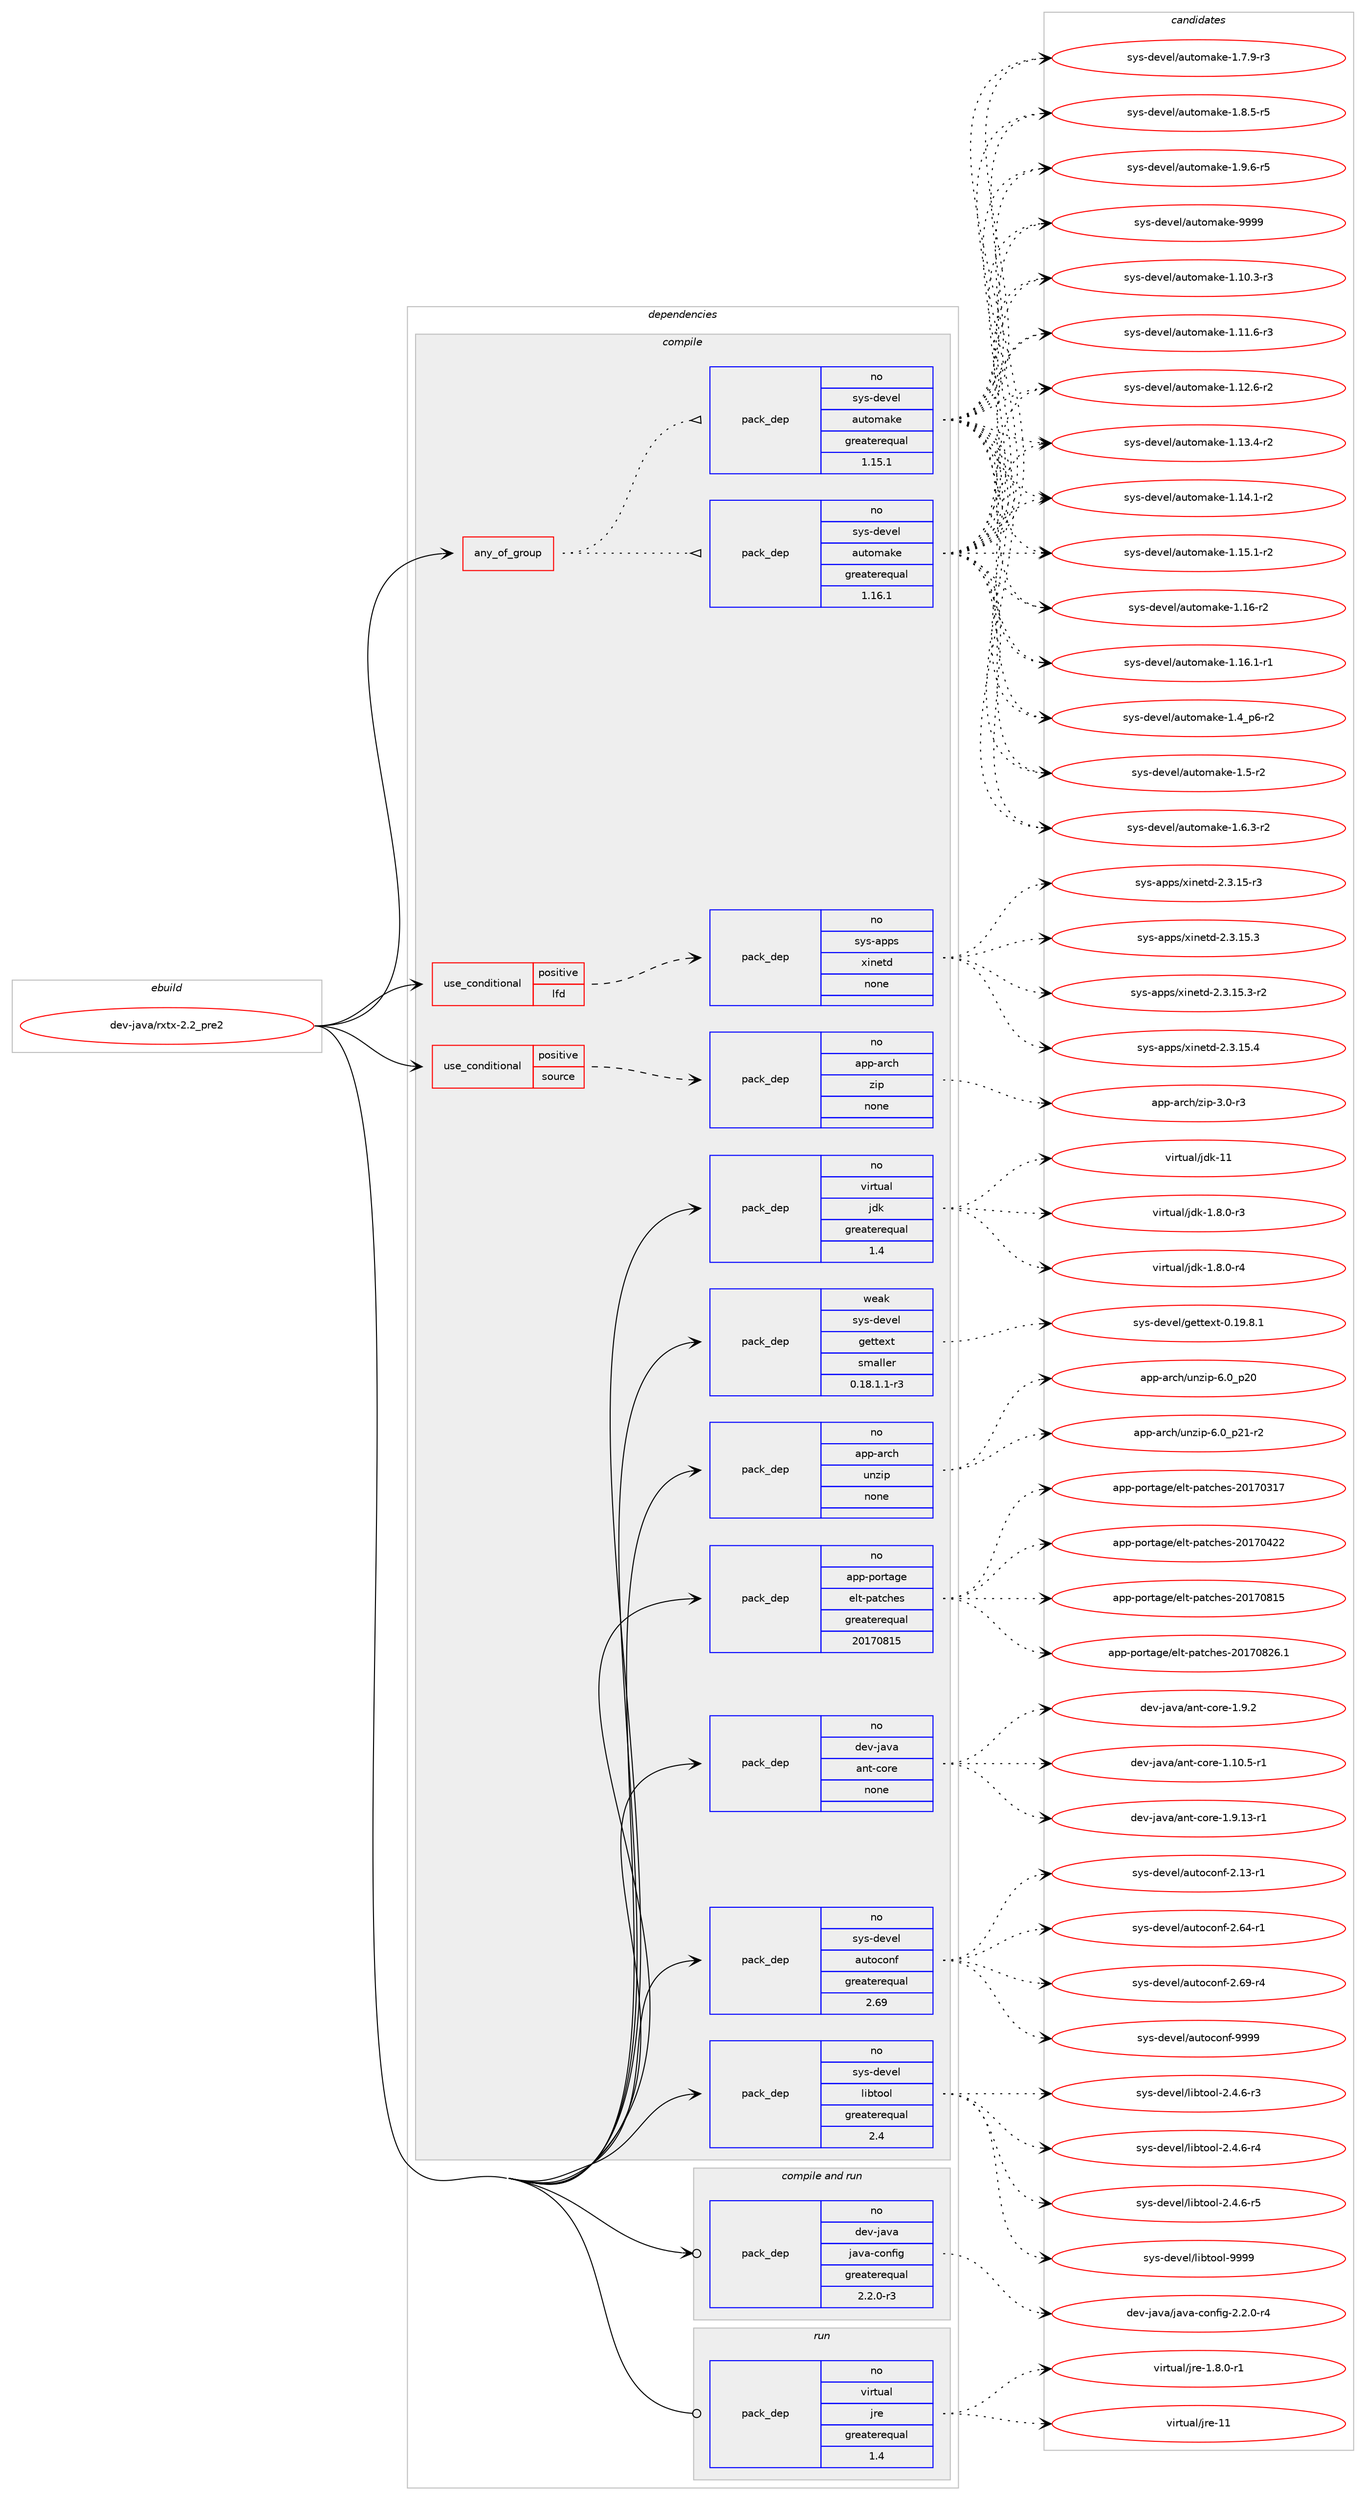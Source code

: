 digraph prolog {

# *************
# Graph options
# *************

newrank=true;
concentrate=true;
compound=true;
graph [rankdir=LR,fontname=Helvetica,fontsize=10,ranksep=1.5];#, ranksep=2.5, nodesep=0.2];
edge  [arrowhead=vee];
node  [fontname=Helvetica,fontsize=10];

# **********
# The ebuild
# **********

subgraph cluster_leftcol {
color=gray;
rank=same;
label=<<i>ebuild</i>>;
id [label="dev-java/rxtx-2.2_pre2", color=red, width=4, href="../dev-java/rxtx-2.2_pre2.svg"];
}

# ****************
# The dependencies
# ****************

subgraph cluster_midcol {
color=gray;
label=<<i>dependencies</i>>;
subgraph cluster_compile {
fillcolor="#eeeeee";
style=filled;
label=<<i>compile</i>>;
subgraph any21896 {
dependency1356655 [label=<<TABLE BORDER="0" CELLBORDER="1" CELLSPACING="0" CELLPADDING="4"><TR><TD CELLPADDING="10">any_of_group</TD></TR></TABLE>>, shape=none, color=red];subgraph pack970970 {
dependency1356656 [label=<<TABLE BORDER="0" CELLBORDER="1" CELLSPACING="0" CELLPADDING="4" WIDTH="220"><TR><TD ROWSPAN="6" CELLPADDING="30">pack_dep</TD></TR><TR><TD WIDTH="110">no</TD></TR><TR><TD>sys-devel</TD></TR><TR><TD>automake</TD></TR><TR><TD>greaterequal</TD></TR><TR><TD>1.16.1</TD></TR></TABLE>>, shape=none, color=blue];
}
dependency1356655:e -> dependency1356656:w [weight=20,style="dotted",arrowhead="oinv"];
subgraph pack970971 {
dependency1356657 [label=<<TABLE BORDER="0" CELLBORDER="1" CELLSPACING="0" CELLPADDING="4" WIDTH="220"><TR><TD ROWSPAN="6" CELLPADDING="30">pack_dep</TD></TR><TR><TD WIDTH="110">no</TD></TR><TR><TD>sys-devel</TD></TR><TR><TD>automake</TD></TR><TR><TD>greaterequal</TD></TR><TR><TD>1.15.1</TD></TR></TABLE>>, shape=none, color=blue];
}
dependency1356655:e -> dependency1356657:w [weight=20,style="dotted",arrowhead="oinv"];
}
id:e -> dependency1356655:w [weight=20,style="solid",arrowhead="vee"];
subgraph cond363237 {
dependency1356658 [label=<<TABLE BORDER="0" CELLBORDER="1" CELLSPACING="0" CELLPADDING="4"><TR><TD ROWSPAN="3" CELLPADDING="10">use_conditional</TD></TR><TR><TD>positive</TD></TR><TR><TD>lfd</TD></TR></TABLE>>, shape=none, color=red];
subgraph pack970972 {
dependency1356659 [label=<<TABLE BORDER="0" CELLBORDER="1" CELLSPACING="0" CELLPADDING="4" WIDTH="220"><TR><TD ROWSPAN="6" CELLPADDING="30">pack_dep</TD></TR><TR><TD WIDTH="110">no</TD></TR><TR><TD>sys-apps</TD></TR><TR><TD>xinetd</TD></TR><TR><TD>none</TD></TR><TR><TD></TD></TR></TABLE>>, shape=none, color=blue];
}
dependency1356658:e -> dependency1356659:w [weight=20,style="dashed",arrowhead="vee"];
}
id:e -> dependency1356658:w [weight=20,style="solid",arrowhead="vee"];
subgraph cond363238 {
dependency1356660 [label=<<TABLE BORDER="0" CELLBORDER="1" CELLSPACING="0" CELLPADDING="4"><TR><TD ROWSPAN="3" CELLPADDING="10">use_conditional</TD></TR><TR><TD>positive</TD></TR><TR><TD>source</TD></TR></TABLE>>, shape=none, color=red];
subgraph pack970973 {
dependency1356661 [label=<<TABLE BORDER="0" CELLBORDER="1" CELLSPACING="0" CELLPADDING="4" WIDTH="220"><TR><TD ROWSPAN="6" CELLPADDING="30">pack_dep</TD></TR><TR><TD WIDTH="110">no</TD></TR><TR><TD>app-arch</TD></TR><TR><TD>zip</TD></TR><TR><TD>none</TD></TR><TR><TD></TD></TR></TABLE>>, shape=none, color=blue];
}
dependency1356660:e -> dependency1356661:w [weight=20,style="dashed",arrowhead="vee"];
}
id:e -> dependency1356660:w [weight=20,style="solid",arrowhead="vee"];
subgraph pack970974 {
dependency1356662 [label=<<TABLE BORDER="0" CELLBORDER="1" CELLSPACING="0" CELLPADDING="4" WIDTH="220"><TR><TD ROWSPAN="6" CELLPADDING="30">pack_dep</TD></TR><TR><TD WIDTH="110">no</TD></TR><TR><TD>app-arch</TD></TR><TR><TD>unzip</TD></TR><TR><TD>none</TD></TR><TR><TD></TD></TR></TABLE>>, shape=none, color=blue];
}
id:e -> dependency1356662:w [weight=20,style="solid",arrowhead="vee"];
subgraph pack970975 {
dependency1356663 [label=<<TABLE BORDER="0" CELLBORDER="1" CELLSPACING="0" CELLPADDING="4" WIDTH="220"><TR><TD ROWSPAN="6" CELLPADDING="30">pack_dep</TD></TR><TR><TD WIDTH="110">no</TD></TR><TR><TD>app-portage</TD></TR><TR><TD>elt-patches</TD></TR><TR><TD>greaterequal</TD></TR><TR><TD>20170815</TD></TR></TABLE>>, shape=none, color=blue];
}
id:e -> dependency1356663:w [weight=20,style="solid",arrowhead="vee"];
subgraph pack970976 {
dependency1356664 [label=<<TABLE BORDER="0" CELLBORDER="1" CELLSPACING="0" CELLPADDING="4" WIDTH="220"><TR><TD ROWSPAN="6" CELLPADDING="30">pack_dep</TD></TR><TR><TD WIDTH="110">no</TD></TR><TR><TD>dev-java</TD></TR><TR><TD>ant-core</TD></TR><TR><TD>none</TD></TR><TR><TD></TD></TR></TABLE>>, shape=none, color=blue];
}
id:e -> dependency1356664:w [weight=20,style="solid",arrowhead="vee"];
subgraph pack970977 {
dependency1356665 [label=<<TABLE BORDER="0" CELLBORDER="1" CELLSPACING="0" CELLPADDING="4" WIDTH="220"><TR><TD ROWSPAN="6" CELLPADDING="30">pack_dep</TD></TR><TR><TD WIDTH="110">no</TD></TR><TR><TD>sys-devel</TD></TR><TR><TD>autoconf</TD></TR><TR><TD>greaterequal</TD></TR><TR><TD>2.69</TD></TR></TABLE>>, shape=none, color=blue];
}
id:e -> dependency1356665:w [weight=20,style="solid",arrowhead="vee"];
subgraph pack970978 {
dependency1356666 [label=<<TABLE BORDER="0" CELLBORDER="1" CELLSPACING="0" CELLPADDING="4" WIDTH="220"><TR><TD ROWSPAN="6" CELLPADDING="30">pack_dep</TD></TR><TR><TD WIDTH="110">no</TD></TR><TR><TD>sys-devel</TD></TR><TR><TD>libtool</TD></TR><TR><TD>greaterequal</TD></TR><TR><TD>2.4</TD></TR></TABLE>>, shape=none, color=blue];
}
id:e -> dependency1356666:w [weight=20,style="solid",arrowhead="vee"];
subgraph pack970979 {
dependency1356667 [label=<<TABLE BORDER="0" CELLBORDER="1" CELLSPACING="0" CELLPADDING="4" WIDTH="220"><TR><TD ROWSPAN="6" CELLPADDING="30">pack_dep</TD></TR><TR><TD WIDTH="110">no</TD></TR><TR><TD>virtual</TD></TR><TR><TD>jdk</TD></TR><TR><TD>greaterequal</TD></TR><TR><TD>1.4</TD></TR></TABLE>>, shape=none, color=blue];
}
id:e -> dependency1356667:w [weight=20,style="solid",arrowhead="vee"];
subgraph pack970980 {
dependency1356668 [label=<<TABLE BORDER="0" CELLBORDER="1" CELLSPACING="0" CELLPADDING="4" WIDTH="220"><TR><TD ROWSPAN="6" CELLPADDING="30">pack_dep</TD></TR><TR><TD WIDTH="110">weak</TD></TR><TR><TD>sys-devel</TD></TR><TR><TD>gettext</TD></TR><TR><TD>smaller</TD></TR><TR><TD>0.18.1.1-r3</TD></TR></TABLE>>, shape=none, color=blue];
}
id:e -> dependency1356668:w [weight=20,style="solid",arrowhead="vee"];
}
subgraph cluster_compileandrun {
fillcolor="#eeeeee";
style=filled;
label=<<i>compile and run</i>>;
subgraph pack970981 {
dependency1356669 [label=<<TABLE BORDER="0" CELLBORDER="1" CELLSPACING="0" CELLPADDING="4" WIDTH="220"><TR><TD ROWSPAN="6" CELLPADDING="30">pack_dep</TD></TR><TR><TD WIDTH="110">no</TD></TR><TR><TD>dev-java</TD></TR><TR><TD>java-config</TD></TR><TR><TD>greaterequal</TD></TR><TR><TD>2.2.0-r3</TD></TR></TABLE>>, shape=none, color=blue];
}
id:e -> dependency1356669:w [weight=20,style="solid",arrowhead="odotvee"];
}
subgraph cluster_run {
fillcolor="#eeeeee";
style=filled;
label=<<i>run</i>>;
subgraph pack970982 {
dependency1356670 [label=<<TABLE BORDER="0" CELLBORDER="1" CELLSPACING="0" CELLPADDING="4" WIDTH="220"><TR><TD ROWSPAN="6" CELLPADDING="30">pack_dep</TD></TR><TR><TD WIDTH="110">no</TD></TR><TR><TD>virtual</TD></TR><TR><TD>jre</TD></TR><TR><TD>greaterequal</TD></TR><TR><TD>1.4</TD></TR></TABLE>>, shape=none, color=blue];
}
id:e -> dependency1356670:w [weight=20,style="solid",arrowhead="odot"];
}
}

# **************
# The candidates
# **************

subgraph cluster_choices {
rank=same;
color=gray;
label=<<i>candidates</i>>;

subgraph choice970970 {
color=black;
nodesep=1;
choice11512111545100101118101108479711711611110997107101454946494846514511451 [label="sys-devel/automake-1.10.3-r3", color=red, width=4,href="../sys-devel/automake-1.10.3-r3.svg"];
choice11512111545100101118101108479711711611110997107101454946494946544511451 [label="sys-devel/automake-1.11.6-r3", color=red, width=4,href="../sys-devel/automake-1.11.6-r3.svg"];
choice11512111545100101118101108479711711611110997107101454946495046544511450 [label="sys-devel/automake-1.12.6-r2", color=red, width=4,href="../sys-devel/automake-1.12.6-r2.svg"];
choice11512111545100101118101108479711711611110997107101454946495146524511450 [label="sys-devel/automake-1.13.4-r2", color=red, width=4,href="../sys-devel/automake-1.13.4-r2.svg"];
choice11512111545100101118101108479711711611110997107101454946495246494511450 [label="sys-devel/automake-1.14.1-r2", color=red, width=4,href="../sys-devel/automake-1.14.1-r2.svg"];
choice11512111545100101118101108479711711611110997107101454946495346494511450 [label="sys-devel/automake-1.15.1-r2", color=red, width=4,href="../sys-devel/automake-1.15.1-r2.svg"];
choice1151211154510010111810110847971171161111099710710145494649544511450 [label="sys-devel/automake-1.16-r2", color=red, width=4,href="../sys-devel/automake-1.16-r2.svg"];
choice11512111545100101118101108479711711611110997107101454946495446494511449 [label="sys-devel/automake-1.16.1-r1", color=red, width=4,href="../sys-devel/automake-1.16.1-r1.svg"];
choice115121115451001011181011084797117116111109971071014549465295112544511450 [label="sys-devel/automake-1.4_p6-r2", color=red, width=4,href="../sys-devel/automake-1.4_p6-r2.svg"];
choice11512111545100101118101108479711711611110997107101454946534511450 [label="sys-devel/automake-1.5-r2", color=red, width=4,href="../sys-devel/automake-1.5-r2.svg"];
choice115121115451001011181011084797117116111109971071014549465446514511450 [label="sys-devel/automake-1.6.3-r2", color=red, width=4,href="../sys-devel/automake-1.6.3-r2.svg"];
choice115121115451001011181011084797117116111109971071014549465546574511451 [label="sys-devel/automake-1.7.9-r3", color=red, width=4,href="../sys-devel/automake-1.7.9-r3.svg"];
choice115121115451001011181011084797117116111109971071014549465646534511453 [label="sys-devel/automake-1.8.5-r5", color=red, width=4,href="../sys-devel/automake-1.8.5-r5.svg"];
choice115121115451001011181011084797117116111109971071014549465746544511453 [label="sys-devel/automake-1.9.6-r5", color=red, width=4,href="../sys-devel/automake-1.9.6-r5.svg"];
choice115121115451001011181011084797117116111109971071014557575757 [label="sys-devel/automake-9999", color=red, width=4,href="../sys-devel/automake-9999.svg"];
dependency1356656:e -> choice11512111545100101118101108479711711611110997107101454946494846514511451:w [style=dotted,weight="100"];
dependency1356656:e -> choice11512111545100101118101108479711711611110997107101454946494946544511451:w [style=dotted,weight="100"];
dependency1356656:e -> choice11512111545100101118101108479711711611110997107101454946495046544511450:w [style=dotted,weight="100"];
dependency1356656:e -> choice11512111545100101118101108479711711611110997107101454946495146524511450:w [style=dotted,weight="100"];
dependency1356656:e -> choice11512111545100101118101108479711711611110997107101454946495246494511450:w [style=dotted,weight="100"];
dependency1356656:e -> choice11512111545100101118101108479711711611110997107101454946495346494511450:w [style=dotted,weight="100"];
dependency1356656:e -> choice1151211154510010111810110847971171161111099710710145494649544511450:w [style=dotted,weight="100"];
dependency1356656:e -> choice11512111545100101118101108479711711611110997107101454946495446494511449:w [style=dotted,weight="100"];
dependency1356656:e -> choice115121115451001011181011084797117116111109971071014549465295112544511450:w [style=dotted,weight="100"];
dependency1356656:e -> choice11512111545100101118101108479711711611110997107101454946534511450:w [style=dotted,weight="100"];
dependency1356656:e -> choice115121115451001011181011084797117116111109971071014549465446514511450:w [style=dotted,weight="100"];
dependency1356656:e -> choice115121115451001011181011084797117116111109971071014549465546574511451:w [style=dotted,weight="100"];
dependency1356656:e -> choice115121115451001011181011084797117116111109971071014549465646534511453:w [style=dotted,weight="100"];
dependency1356656:e -> choice115121115451001011181011084797117116111109971071014549465746544511453:w [style=dotted,weight="100"];
dependency1356656:e -> choice115121115451001011181011084797117116111109971071014557575757:w [style=dotted,weight="100"];
}
subgraph choice970971 {
color=black;
nodesep=1;
choice11512111545100101118101108479711711611110997107101454946494846514511451 [label="sys-devel/automake-1.10.3-r3", color=red, width=4,href="../sys-devel/automake-1.10.3-r3.svg"];
choice11512111545100101118101108479711711611110997107101454946494946544511451 [label="sys-devel/automake-1.11.6-r3", color=red, width=4,href="../sys-devel/automake-1.11.6-r3.svg"];
choice11512111545100101118101108479711711611110997107101454946495046544511450 [label="sys-devel/automake-1.12.6-r2", color=red, width=4,href="../sys-devel/automake-1.12.6-r2.svg"];
choice11512111545100101118101108479711711611110997107101454946495146524511450 [label="sys-devel/automake-1.13.4-r2", color=red, width=4,href="../sys-devel/automake-1.13.4-r2.svg"];
choice11512111545100101118101108479711711611110997107101454946495246494511450 [label="sys-devel/automake-1.14.1-r2", color=red, width=4,href="../sys-devel/automake-1.14.1-r2.svg"];
choice11512111545100101118101108479711711611110997107101454946495346494511450 [label="sys-devel/automake-1.15.1-r2", color=red, width=4,href="../sys-devel/automake-1.15.1-r2.svg"];
choice1151211154510010111810110847971171161111099710710145494649544511450 [label="sys-devel/automake-1.16-r2", color=red, width=4,href="../sys-devel/automake-1.16-r2.svg"];
choice11512111545100101118101108479711711611110997107101454946495446494511449 [label="sys-devel/automake-1.16.1-r1", color=red, width=4,href="../sys-devel/automake-1.16.1-r1.svg"];
choice115121115451001011181011084797117116111109971071014549465295112544511450 [label="sys-devel/automake-1.4_p6-r2", color=red, width=4,href="../sys-devel/automake-1.4_p6-r2.svg"];
choice11512111545100101118101108479711711611110997107101454946534511450 [label="sys-devel/automake-1.5-r2", color=red, width=4,href="../sys-devel/automake-1.5-r2.svg"];
choice115121115451001011181011084797117116111109971071014549465446514511450 [label="sys-devel/automake-1.6.3-r2", color=red, width=4,href="../sys-devel/automake-1.6.3-r2.svg"];
choice115121115451001011181011084797117116111109971071014549465546574511451 [label="sys-devel/automake-1.7.9-r3", color=red, width=4,href="../sys-devel/automake-1.7.9-r3.svg"];
choice115121115451001011181011084797117116111109971071014549465646534511453 [label="sys-devel/automake-1.8.5-r5", color=red, width=4,href="../sys-devel/automake-1.8.5-r5.svg"];
choice115121115451001011181011084797117116111109971071014549465746544511453 [label="sys-devel/automake-1.9.6-r5", color=red, width=4,href="../sys-devel/automake-1.9.6-r5.svg"];
choice115121115451001011181011084797117116111109971071014557575757 [label="sys-devel/automake-9999", color=red, width=4,href="../sys-devel/automake-9999.svg"];
dependency1356657:e -> choice11512111545100101118101108479711711611110997107101454946494846514511451:w [style=dotted,weight="100"];
dependency1356657:e -> choice11512111545100101118101108479711711611110997107101454946494946544511451:w [style=dotted,weight="100"];
dependency1356657:e -> choice11512111545100101118101108479711711611110997107101454946495046544511450:w [style=dotted,weight="100"];
dependency1356657:e -> choice11512111545100101118101108479711711611110997107101454946495146524511450:w [style=dotted,weight="100"];
dependency1356657:e -> choice11512111545100101118101108479711711611110997107101454946495246494511450:w [style=dotted,weight="100"];
dependency1356657:e -> choice11512111545100101118101108479711711611110997107101454946495346494511450:w [style=dotted,weight="100"];
dependency1356657:e -> choice1151211154510010111810110847971171161111099710710145494649544511450:w [style=dotted,weight="100"];
dependency1356657:e -> choice11512111545100101118101108479711711611110997107101454946495446494511449:w [style=dotted,weight="100"];
dependency1356657:e -> choice115121115451001011181011084797117116111109971071014549465295112544511450:w [style=dotted,weight="100"];
dependency1356657:e -> choice11512111545100101118101108479711711611110997107101454946534511450:w [style=dotted,weight="100"];
dependency1356657:e -> choice115121115451001011181011084797117116111109971071014549465446514511450:w [style=dotted,weight="100"];
dependency1356657:e -> choice115121115451001011181011084797117116111109971071014549465546574511451:w [style=dotted,weight="100"];
dependency1356657:e -> choice115121115451001011181011084797117116111109971071014549465646534511453:w [style=dotted,weight="100"];
dependency1356657:e -> choice115121115451001011181011084797117116111109971071014549465746544511453:w [style=dotted,weight="100"];
dependency1356657:e -> choice115121115451001011181011084797117116111109971071014557575757:w [style=dotted,weight="100"];
}
subgraph choice970972 {
color=black;
nodesep=1;
choice115121115459711211211547120105110101116100455046514649534511451 [label="sys-apps/xinetd-2.3.15-r3", color=red, width=4,href="../sys-apps/xinetd-2.3.15-r3.svg"];
choice115121115459711211211547120105110101116100455046514649534651 [label="sys-apps/xinetd-2.3.15.3", color=red, width=4,href="../sys-apps/xinetd-2.3.15.3.svg"];
choice1151211154597112112115471201051101011161004550465146495346514511450 [label="sys-apps/xinetd-2.3.15.3-r2", color=red, width=4,href="../sys-apps/xinetd-2.3.15.3-r2.svg"];
choice115121115459711211211547120105110101116100455046514649534652 [label="sys-apps/xinetd-2.3.15.4", color=red, width=4,href="../sys-apps/xinetd-2.3.15.4.svg"];
dependency1356659:e -> choice115121115459711211211547120105110101116100455046514649534511451:w [style=dotted,weight="100"];
dependency1356659:e -> choice115121115459711211211547120105110101116100455046514649534651:w [style=dotted,weight="100"];
dependency1356659:e -> choice1151211154597112112115471201051101011161004550465146495346514511450:w [style=dotted,weight="100"];
dependency1356659:e -> choice115121115459711211211547120105110101116100455046514649534652:w [style=dotted,weight="100"];
}
subgraph choice970973 {
color=black;
nodesep=1;
choice9711211245971149910447122105112455146484511451 [label="app-arch/zip-3.0-r3", color=red, width=4,href="../app-arch/zip-3.0-r3.svg"];
dependency1356661:e -> choice9711211245971149910447122105112455146484511451:w [style=dotted,weight="100"];
}
subgraph choice970974 {
color=black;
nodesep=1;
choice971121124597114991044711711012210511245544648951125048 [label="app-arch/unzip-6.0_p20", color=red, width=4,href="../app-arch/unzip-6.0_p20.svg"];
choice9711211245971149910447117110122105112455446489511250494511450 [label="app-arch/unzip-6.0_p21-r2", color=red, width=4,href="../app-arch/unzip-6.0_p21-r2.svg"];
dependency1356662:e -> choice971121124597114991044711711012210511245544648951125048:w [style=dotted,weight="100"];
dependency1356662:e -> choice9711211245971149910447117110122105112455446489511250494511450:w [style=dotted,weight="100"];
}
subgraph choice970975 {
color=black;
nodesep=1;
choice97112112451121111141169710310147101108116451129711699104101115455048495548514955 [label="app-portage/elt-patches-20170317", color=red, width=4,href="../app-portage/elt-patches-20170317.svg"];
choice97112112451121111141169710310147101108116451129711699104101115455048495548525050 [label="app-portage/elt-patches-20170422", color=red, width=4,href="../app-portage/elt-patches-20170422.svg"];
choice97112112451121111141169710310147101108116451129711699104101115455048495548564953 [label="app-portage/elt-patches-20170815", color=red, width=4,href="../app-portage/elt-patches-20170815.svg"];
choice971121124511211111411697103101471011081164511297116991041011154550484955485650544649 [label="app-portage/elt-patches-20170826.1", color=red, width=4,href="../app-portage/elt-patches-20170826.1.svg"];
dependency1356663:e -> choice97112112451121111141169710310147101108116451129711699104101115455048495548514955:w [style=dotted,weight="100"];
dependency1356663:e -> choice97112112451121111141169710310147101108116451129711699104101115455048495548525050:w [style=dotted,weight="100"];
dependency1356663:e -> choice97112112451121111141169710310147101108116451129711699104101115455048495548564953:w [style=dotted,weight="100"];
dependency1356663:e -> choice971121124511211111411697103101471011081164511297116991041011154550484955485650544649:w [style=dotted,weight="100"];
}
subgraph choice970976 {
color=black;
nodesep=1;
choice10010111845106971189747971101164599111114101454946494846534511449 [label="dev-java/ant-core-1.10.5-r1", color=red, width=4,href="../dev-java/ant-core-1.10.5-r1.svg"];
choice10010111845106971189747971101164599111114101454946574649514511449 [label="dev-java/ant-core-1.9.13-r1", color=red, width=4,href="../dev-java/ant-core-1.9.13-r1.svg"];
choice10010111845106971189747971101164599111114101454946574650 [label="dev-java/ant-core-1.9.2", color=red, width=4,href="../dev-java/ant-core-1.9.2.svg"];
dependency1356664:e -> choice10010111845106971189747971101164599111114101454946494846534511449:w [style=dotted,weight="100"];
dependency1356664:e -> choice10010111845106971189747971101164599111114101454946574649514511449:w [style=dotted,weight="100"];
dependency1356664:e -> choice10010111845106971189747971101164599111114101454946574650:w [style=dotted,weight="100"];
}
subgraph choice970977 {
color=black;
nodesep=1;
choice1151211154510010111810110847971171161119911111010245504649514511449 [label="sys-devel/autoconf-2.13-r1", color=red, width=4,href="../sys-devel/autoconf-2.13-r1.svg"];
choice1151211154510010111810110847971171161119911111010245504654524511449 [label="sys-devel/autoconf-2.64-r1", color=red, width=4,href="../sys-devel/autoconf-2.64-r1.svg"];
choice1151211154510010111810110847971171161119911111010245504654574511452 [label="sys-devel/autoconf-2.69-r4", color=red, width=4,href="../sys-devel/autoconf-2.69-r4.svg"];
choice115121115451001011181011084797117116111991111101024557575757 [label="sys-devel/autoconf-9999", color=red, width=4,href="../sys-devel/autoconf-9999.svg"];
dependency1356665:e -> choice1151211154510010111810110847971171161119911111010245504649514511449:w [style=dotted,weight="100"];
dependency1356665:e -> choice1151211154510010111810110847971171161119911111010245504654524511449:w [style=dotted,weight="100"];
dependency1356665:e -> choice1151211154510010111810110847971171161119911111010245504654574511452:w [style=dotted,weight="100"];
dependency1356665:e -> choice115121115451001011181011084797117116111991111101024557575757:w [style=dotted,weight="100"];
}
subgraph choice970978 {
color=black;
nodesep=1;
choice1151211154510010111810110847108105981161111111084550465246544511451 [label="sys-devel/libtool-2.4.6-r3", color=red, width=4,href="../sys-devel/libtool-2.4.6-r3.svg"];
choice1151211154510010111810110847108105981161111111084550465246544511452 [label="sys-devel/libtool-2.4.6-r4", color=red, width=4,href="../sys-devel/libtool-2.4.6-r4.svg"];
choice1151211154510010111810110847108105981161111111084550465246544511453 [label="sys-devel/libtool-2.4.6-r5", color=red, width=4,href="../sys-devel/libtool-2.4.6-r5.svg"];
choice1151211154510010111810110847108105981161111111084557575757 [label="sys-devel/libtool-9999", color=red, width=4,href="../sys-devel/libtool-9999.svg"];
dependency1356666:e -> choice1151211154510010111810110847108105981161111111084550465246544511451:w [style=dotted,weight="100"];
dependency1356666:e -> choice1151211154510010111810110847108105981161111111084550465246544511452:w [style=dotted,weight="100"];
dependency1356666:e -> choice1151211154510010111810110847108105981161111111084550465246544511453:w [style=dotted,weight="100"];
dependency1356666:e -> choice1151211154510010111810110847108105981161111111084557575757:w [style=dotted,weight="100"];
}
subgraph choice970979 {
color=black;
nodesep=1;
choice11810511411611797108471061001074549465646484511451 [label="virtual/jdk-1.8.0-r3", color=red, width=4,href="../virtual/jdk-1.8.0-r3.svg"];
choice11810511411611797108471061001074549465646484511452 [label="virtual/jdk-1.8.0-r4", color=red, width=4,href="../virtual/jdk-1.8.0-r4.svg"];
choice1181051141161179710847106100107454949 [label="virtual/jdk-11", color=red, width=4,href="../virtual/jdk-11.svg"];
dependency1356667:e -> choice11810511411611797108471061001074549465646484511451:w [style=dotted,weight="100"];
dependency1356667:e -> choice11810511411611797108471061001074549465646484511452:w [style=dotted,weight="100"];
dependency1356667:e -> choice1181051141161179710847106100107454949:w [style=dotted,weight="100"];
}
subgraph choice970980 {
color=black;
nodesep=1;
choice1151211154510010111810110847103101116116101120116454846495746564649 [label="sys-devel/gettext-0.19.8.1", color=red, width=4,href="../sys-devel/gettext-0.19.8.1.svg"];
dependency1356668:e -> choice1151211154510010111810110847103101116116101120116454846495746564649:w [style=dotted,weight="100"];
}
subgraph choice970981 {
color=black;
nodesep=1;
choice10010111845106971189747106971189745991111101021051034550465046484511452 [label="dev-java/java-config-2.2.0-r4", color=red, width=4,href="../dev-java/java-config-2.2.0-r4.svg"];
dependency1356669:e -> choice10010111845106971189747106971189745991111101021051034550465046484511452:w [style=dotted,weight="100"];
}
subgraph choice970982 {
color=black;
nodesep=1;
choice11810511411611797108471061141014549465646484511449 [label="virtual/jre-1.8.0-r1", color=red, width=4,href="../virtual/jre-1.8.0-r1.svg"];
choice1181051141161179710847106114101454949 [label="virtual/jre-11", color=red, width=4,href="../virtual/jre-11.svg"];
dependency1356670:e -> choice11810511411611797108471061141014549465646484511449:w [style=dotted,weight="100"];
dependency1356670:e -> choice1181051141161179710847106114101454949:w [style=dotted,weight="100"];
}
}

}
